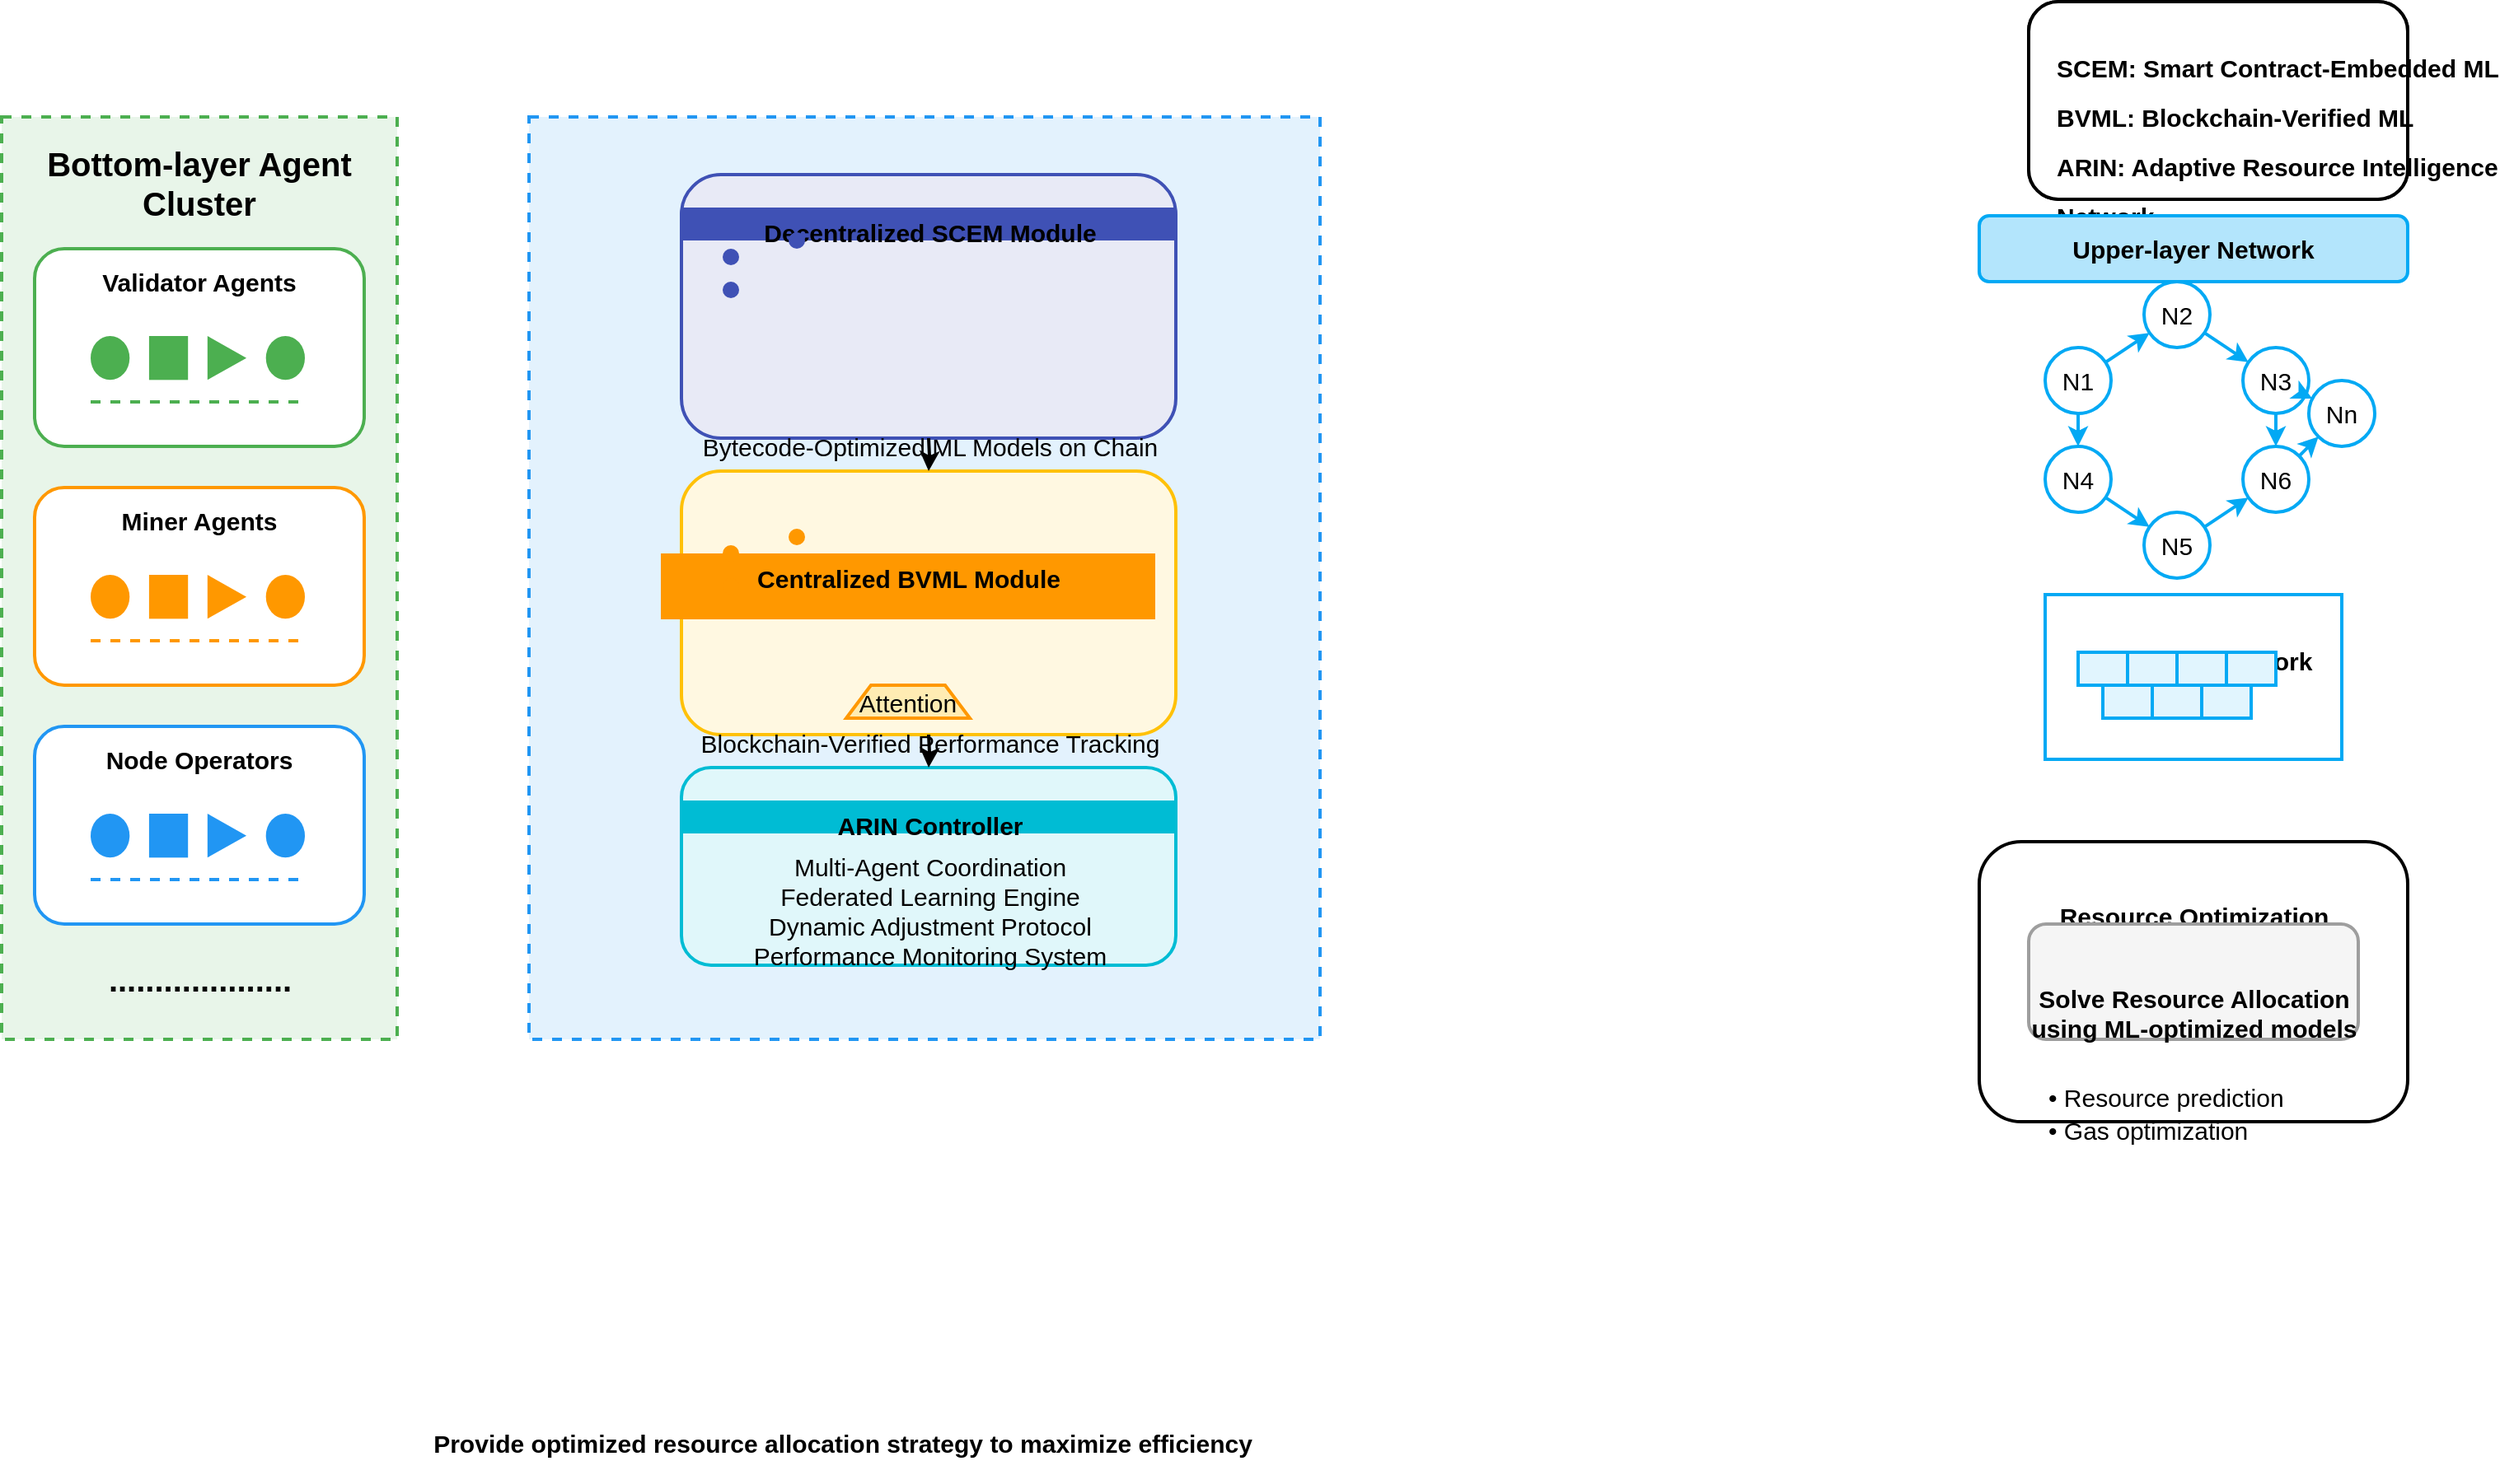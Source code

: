 <mxfile version="26.0.16">
  <diagram name="Page-1" id="3OytQac5HJwh2mRRplk6">
    <mxGraphModel dx="3054" dy="1180" grid="1" gridSize="10" guides="1" tooltips="1" connect="1" arrows="1" fold="1" page="1" pageScale="1" pageWidth="827" pageHeight="1169" math="0" shadow="0">
      <root>
        <mxCell id="0" />
        <mxCell id="1" parent="0" />
        <mxCell id="vWiq6X1iSuXR0RfbROmm-2" value="" style="rounded=1;whiteSpace=wrap;html=1;fillColor=white;strokeColor=black;strokeWidth=2;fontSize=15;" vertex="1" parent="1">
          <mxGeometry x="1230" y="50" width="230" height="120" as="geometry" />
        </mxCell>
        <mxCell id="vWiq6X1iSuXR0RfbROmm-3" value="SCEM: Smart Contract-Embedded ML" style="text;html=1;strokeColor=none;fillColor=none;align=left;verticalAlign=middle;whiteSpace=wrap;fontSize=15;fontStyle=1;strokeWidth=2;" vertex="1" parent="1">
          <mxGeometry x="1245" y="60" width="200" height="20" as="geometry" />
        </mxCell>
        <mxCell id="vWiq6X1iSuXR0RfbROmm-4" value="BVML: Blockchain-Verified ML" style="text;html=1;strokeColor=none;fillColor=none;align=left;verticalAlign=middle;whiteSpace=wrap;fontSize=15;fontStyle=1;strokeWidth=2;" vertex="1" parent="1">
          <mxGeometry x="1245" y="90" width="200" height="20" as="geometry" />
        </mxCell>
        <mxCell id="vWiq6X1iSuXR0RfbROmm-5" value="ARIN: Adaptive Resource Intelligence" style="text;html=1;strokeColor=none;fillColor=none;align=left;verticalAlign=middle;whiteSpace=wrap;fontSize=15;fontStyle=1;strokeWidth=2;" vertex="1" parent="1">
          <mxGeometry x="1245" y="120" width="200" height="20" as="geometry" />
        </mxCell>
        <mxCell id="vWiq6X1iSuXR0RfbROmm-6" value="Network" style="text;html=1;strokeColor=none;fillColor=none;align=left;verticalAlign=middle;whiteSpace=wrap;fontSize=15;fontStyle=1;strokeWidth=2;" vertex="1" parent="1">
          <mxGeometry x="1245" y="150" width="200" height="20" as="geometry" />
        </mxCell>
        <mxCell id="vWiq6X1iSuXR0RfbROmm-8" value="Bottom-layer Agent Cluster" style="text;html=1;strokeColor=none;fillColor=none;align=center;verticalAlign=middle;whiteSpace=wrap;fontSize=15;fontStyle=1;strokeWidth=2;" vertex="1" parent="1">
          <mxGeometry x="40" y="160" width="200" height="30" as="geometry" />
        </mxCell>
        <mxCell id="vWiq6X1iSuXR0RfbROmm-11" value="Upper-layer Network" style="text;html=1;strokeColor=none;fillColor=none;align=center;verticalAlign=middle;whiteSpace=wrap;fontSize=15;fontStyle=1;strokeWidth=2;" vertex="1" parent="1">
          <mxGeometry x="1200" y="190" width="260" height="30" as="geometry" />
        </mxCell>
        <mxCell id="vWiq6X1iSuXR0RfbROmm-12" value="" style="rounded=1;whiteSpace=wrap;fillColor=#ffffff;strokeColor=#000000;strokeWidth=2;fontSize=15;" vertex="1" parent="1">
          <mxGeometry x="1230" y="50" width="230" height="120" as="geometry" />
        </mxCell>
        <mxCell id="vWiq6X1iSuXR0RfbROmm-13" value="SCEM: Smart Contract-Embedded ML" style="text;html=1;align=left;fontStyle=1;fontSize=15;strokeWidth=2;" vertex="1" parent="1">
          <mxGeometry x="1245" y="75" width="200" height="20" as="geometry" />
        </mxCell>
        <mxCell id="vWiq6X1iSuXR0RfbROmm-14" value="BVML: Blockchain-Verified ML" style="text;html=1;align=left;fontStyle=1;fontSize=15;strokeWidth=2;" vertex="1" parent="1">
          <mxGeometry x="1245" y="105" width="200" height="20" as="geometry" />
        </mxCell>
        <mxCell id="vWiq6X1iSuXR0RfbROmm-15" value="ARIN: Adaptive Resource Intelligence" style="text;html=1;align=left;fontStyle=1;fontSize=15;strokeWidth=2;" vertex="1" parent="1">
          <mxGeometry x="1245" y="135" width="200" height="20" as="geometry" />
        </mxCell>
        <mxCell id="vWiq6X1iSuXR0RfbROmm-16" value="Network" style="text;html=1;align=left;fontStyle=1;fontSize=15;strokeWidth=2;" vertex="1" parent="1">
          <mxGeometry x="1245" y="165" width="200" height="20" as="geometry" />
        </mxCell>
        <mxCell id="vWiq6X1iSuXR0RfbROmm-20" value="Bottom-layer Agent Cluster" style="rounded=0;whiteSpace=wrap;fillColor=#e8f5e9;strokeColor=#4caf50;strokeWidth=2;dashed=1;fontSize=20;verticalAlign=top;spacingTop=10;fontStyle=1" vertex="1" parent="1">
          <mxGeometry y="120" width="240" height="560" as="geometry" />
        </mxCell>
        <mxCell id="vWiq6X1iSuXR0RfbROmm-43" value="&lt;font style=&quot;font-size: 20px;&quot;&gt;....................&lt;/font&gt;" style="text;html=1;align=center;fontStyle=1;fontSize=15;strokeWidth=2;" vertex="1" parent="1">
          <mxGeometry x="20" y="625" width="200" height="20" as="geometry" />
        </mxCell>
        <mxCell id="vWiq6X1iSuXR0RfbROmm-44" value="" style="rounded=0;whiteSpace=wrap;fillColor=#e3f2fd;strokeColor=#2196f3;strokeWidth=2;dashed=1;fontSize=15;" vertex="1" parent="1">
          <mxGeometry x="320" y="120" width="480" height="560" as="geometry" />
        </mxCell>
        <mxCell id="vWiq6X1iSuXR0RfbROmm-46" value="" style="rounded=1;whiteSpace=wrap;fillColor=#e8eaf6;strokeColor=#3f51b5;strokeWidth=2;fontSize=15;" vertex="1" parent="1">
          <mxGeometry x="412.5" y="155" width="300" height="160" as="geometry" />
        </mxCell>
        <mxCell id="vWiq6X1iSuXR0RfbROmm-47" value="Decentralized SCEM Module" style="text;html=1;align=center;fontStyle=1;fontSize=15;fillColor=#3f51b5;strokeWidth=2;" vertex="1" parent="1">
          <mxGeometry x="412.5" y="175" width="300" height="20" as="geometry" />
        </mxCell>
        <mxCell id="vWiq6X1iSuXR0RfbROmm-48" value="" style="ellipse;fillColor=#3f51b5;strokeColor=none;fontSize=15;strokeWidth=2;" vertex="1" parent="1">
          <mxGeometry x="437.5" y="200" width="10" height="10" as="geometry" />
        </mxCell>
        <mxCell id="vWiq6X1iSuXR0RfbROmm-49" value="" style="ellipse;fillColor=#3f51b5;strokeColor=none;fontSize=15;strokeWidth=2;" vertex="1" parent="1">
          <mxGeometry x="437.5" y="220" width="10" height="10" as="geometry" />
        </mxCell>
        <mxCell id="vWiq6X1iSuXR0RfbROmm-50" value="" style="ellipse;fillColor=#3f51b5;strokeColor=none;fontSize=15;strokeWidth=2;" vertex="1" parent="1">
          <mxGeometry x="477.5" y="190" width="10" height="10" as="geometry" />
        </mxCell>
        <mxCell id="vWiq6X1iSuXR0RfbROmm-51" value="Bytecode-Optimized ML Models on Chain" style="text;html=1;align=center;fontSize=15;strokeWidth=2;" vertex="1" parent="1">
          <mxGeometry x="412.5" y="305" width="300" height="20" as="geometry" />
        </mxCell>
        <mxCell id="vWiq6X1iSuXR0RfbROmm-52" value="" style="rounded=1;whiteSpace=wrap;fillColor=#fff8e1;strokeColor=#ffc107;strokeWidth=2;fontSize=15;" vertex="1" parent="1">
          <mxGeometry x="412.5" y="335" width="300" height="160" as="geometry" />
        </mxCell>
        <mxCell id="vWiq6X1iSuXR0RfbROmm-53" value="Centralized BVML Module" style="text;html=1;align=center;fontStyle=1;fontSize=15;fillColor=#ff9800;strokeWidth=2;" vertex="1" parent="1">
          <mxGeometry x="400" y="385" width="300" height="40" as="geometry" />
        </mxCell>
        <mxCell id="vWiq6X1iSuXR0RfbROmm-54" value="" style="ellipse;fillColor=#ff9800;strokeColor=none;fontSize=15;strokeWidth=2;" vertex="1" parent="1">
          <mxGeometry x="437.5" y="380" width="10" height="10" as="geometry" />
        </mxCell>
        <mxCell id="vWiq6X1iSuXR0RfbROmm-55" value="" style="ellipse;fillColor=#ff9800;strokeColor=none;fontSize=15;strokeWidth=2;" vertex="1" parent="1">
          <mxGeometry x="437.5" y="400" width="10" height="10" as="geometry" />
        </mxCell>
        <mxCell id="vWiq6X1iSuXR0RfbROmm-56" value="" style="ellipse;fillColor=#ff9800;strokeColor=none;fontSize=15;strokeWidth=2;" vertex="1" parent="1">
          <mxGeometry x="477.5" y="370" width="10" height="10" as="geometry" />
        </mxCell>
        <mxCell id="vWiq6X1iSuXR0RfbROmm-57" value="Attention" style="shape=trapezoid;fillColor=#ffecb3;strokeColor=#ff9800;strokeWidth=2;fontSize=15;" vertex="1" parent="1">
          <mxGeometry x="512.5" y="465" width="75" height="20" as="geometry" />
        </mxCell>
        <mxCell id="vWiq6X1iSuXR0RfbROmm-58" value="Blockchain-Verified Performance Tracking" style="text;html=1;align=center;fontSize=15;strokeWidth=2;" vertex="1" parent="1">
          <mxGeometry x="412.5" y="485" width="300" height="20" as="geometry" />
        </mxCell>
        <mxCell id="vWiq6X1iSuXR0RfbROmm-59" value="" style="rounded=1;whiteSpace=wrap;fillColor=#e0f7fa;strokeColor=#00bcd4;strokeWidth=2;fontSize=15;" vertex="1" parent="1">
          <mxGeometry x="412.5" y="515" width="300" height="120" as="geometry" />
        </mxCell>
        <mxCell id="vWiq6X1iSuXR0RfbROmm-60" value="ARIN Controller" style="text;html=1;align=center;fontStyle=1;fontSize=15;fillColor=#00bcd4;strokeWidth=2;" vertex="1" parent="1">
          <mxGeometry x="412.5" y="535" width="300" height="20" as="geometry" />
        </mxCell>
        <mxCell id="vWiq6X1iSuXR0RfbROmm-61" value="Multi-Agent Coordination&lt;br&gt;Federated Learning Engine&lt;br&gt;Dynamic Adjustment Protocol&lt;br&gt;Performance Monitoring System" style="text;html=1;align=center;fontSize=15;strokeWidth=2;" vertex="1" parent="1">
          <mxGeometry x="412.5" y="560" width="300" height="60" as="geometry" />
        </mxCell>
        <mxCell id="vWiq6X1iSuXR0RfbROmm-62" value="Upper-layer Network" style="rounded=1;whiteSpace=wrap;fillColor=#b3e5fc;strokeColor=#03a9f4;strokeWidth=2;fontStyle=1;fontSize=15;align=center" vertex="1" parent="1">
          <mxGeometry x="1200" y="180" width="260" height="40" as="geometry" />
        </mxCell>
        <mxCell id="vWiq6X1iSuXR0RfbROmm-63" value="N1" style="ellipse;whiteSpace=wrap;fillColor=#ffffff;strokeColor=#03a9f4;strokeWidth=2;fontSize=15;" vertex="1" parent="1">
          <mxGeometry x="1240" y="260" width="40" height="40" as="geometry" />
        </mxCell>
        <mxCell id="vWiq6X1iSuXR0RfbROmm-64" value="N2" style="ellipse;whiteSpace=wrap;fillColor=#ffffff;strokeColor=#03a9f4;strokeWidth=2;fontSize=15;" vertex="1" parent="1">
          <mxGeometry x="1300" y="220" width="40" height="40" as="geometry" />
        </mxCell>
        <mxCell id="vWiq6X1iSuXR0RfbROmm-65" value="N3" style="ellipse;whiteSpace=wrap;fillColor=#ffffff;strokeColor=#03a9f4;strokeWidth=2;fontSize=15;" vertex="1" parent="1">
          <mxGeometry x="1360" y="260" width="40" height="40" as="geometry" />
        </mxCell>
        <mxCell id="vWiq6X1iSuXR0RfbROmm-66" value="N4" style="ellipse;whiteSpace=wrap;fillColor=#ffffff;strokeColor=#03a9f4;strokeWidth=2;fontSize=15;" vertex="1" parent="1">
          <mxGeometry x="1240" y="320" width="40" height="40" as="geometry" />
        </mxCell>
        <mxCell id="vWiq6X1iSuXR0RfbROmm-67" value="N5" style="ellipse;whiteSpace=wrap;fillColor=#ffffff;strokeColor=#03a9f4;strokeWidth=2;fontSize=15;" vertex="1" parent="1">
          <mxGeometry x="1300" y="360" width="40" height="40" as="geometry" />
        </mxCell>
        <mxCell id="vWiq6X1iSuXR0RfbROmm-68" value="N6" style="ellipse;whiteSpace=wrap;fillColor=#ffffff;strokeColor=#03a9f4;strokeWidth=2;fontSize=15;" vertex="1" parent="1">
          <mxGeometry x="1360" y="320" width="40" height="40" as="geometry" />
        </mxCell>
        <mxCell id="vWiq6X1iSuXR0RfbROmm-69" value="Nn" style="ellipse;whiteSpace=wrap;fillColor=#ffffff;strokeColor=#03a9f4;strokeWidth=2;fontSize=15;" vertex="1" parent="1">
          <mxGeometry x="1400" y="280" width="40" height="40" as="geometry" />
        </mxCell>
        <mxCell id="vWiq6X1iSuXR0RfbROmm-70" value="" style="strokeColor=#03a9f4;strokeWidth=2;fontSize=15;" edge="1" parent="1" source="vWiq6X1iSuXR0RfbROmm-63" target="vWiq6X1iSuXR0RfbROmm-64">
          <mxGeometry relative="1" as="geometry" />
        </mxCell>
        <mxCell id="vWiq6X1iSuXR0RfbROmm-71" value="" style="strokeColor=#03a9f4;strokeWidth=2;fontSize=15;" edge="1" parent="1" source="vWiq6X1iSuXR0RfbROmm-64" target="vWiq6X1iSuXR0RfbROmm-65">
          <mxGeometry relative="1" as="geometry" />
        </mxCell>
        <mxCell id="vWiq6X1iSuXR0RfbROmm-72" value="" style="strokeColor=#03a9f4;strokeWidth=2;fontSize=15;" edge="1" parent="1" source="vWiq6X1iSuXR0RfbROmm-63" target="vWiq6X1iSuXR0RfbROmm-66">
          <mxGeometry relative="1" as="geometry" />
        </mxCell>
        <mxCell id="vWiq6X1iSuXR0RfbROmm-73" value="" style="strokeColor=#03a9f4;strokeWidth=2;fontSize=15;" edge="1" parent="1" source="vWiq6X1iSuXR0RfbROmm-66" target="vWiq6X1iSuXR0RfbROmm-67">
          <mxGeometry relative="1" as="geometry" />
        </mxCell>
        <mxCell id="vWiq6X1iSuXR0RfbROmm-74" value="" style="strokeColor=#03a9f4;strokeWidth=2;fontSize=15;" edge="1" parent="1" source="vWiq6X1iSuXR0RfbROmm-67" target="vWiq6X1iSuXR0RfbROmm-68">
          <mxGeometry relative="1" as="geometry" />
        </mxCell>
        <mxCell id="vWiq6X1iSuXR0RfbROmm-75" value="" style="strokeColor=#03a9f4;strokeWidth=2;fontSize=15;" edge="1" parent="1" source="vWiq6X1iSuXR0RfbROmm-65" target="vWiq6X1iSuXR0RfbROmm-68">
          <mxGeometry relative="1" as="geometry" />
        </mxCell>
        <mxCell id="vWiq6X1iSuXR0RfbROmm-76" value="" style="strokeColor=#03a9f4;strokeWidth=2;fontSize=15;" edge="1" parent="1" source="vWiq6X1iSuXR0RfbROmm-65" target="vWiq6X1iSuXR0RfbROmm-69">
          <mxGeometry relative="1" as="geometry" />
        </mxCell>
        <mxCell id="vWiq6X1iSuXR0RfbROmm-77" value="" style="strokeColor=#03a9f4;strokeWidth=2;fontSize=15;" edge="1" parent="1" source="vWiq6X1iSuXR0RfbROmm-68" target="vWiq6X1iSuXR0RfbROmm-69">
          <mxGeometry relative="1" as="geometry" />
        </mxCell>
        <mxCell id="vWiq6X1iSuXR0RfbROmm-78" value="" style="whiteSpace=wrap;fillColor=#ffffff;strokeColor=#03a9f4;strokeWidth=2;fontSize=15;" vertex="1" parent="1">
          <mxGeometry x="1240" y="410" width="180" height="100" as="geometry" />
        </mxCell>
        <mxCell id="vWiq6X1iSuXR0RfbROmm-79" value="Blockchain Network" style="text;html=1;align=center;fontStyle=1;fontSize=15;strokeWidth=2;" vertex="1" parent="1">
          <mxGeometry x="1240" y="435" width="180" height="20" as="geometry" />
        </mxCell>
        <mxCell id="vWiq6X1iSuXR0RfbROmm-80" value="" style="fillColor=#e1f5fe;strokeColor=#03a9f4;strokeWidth=2;fontSize=15;" vertex="1" parent="1">
          <mxGeometry x="1260" y="445" width="30" height="20" as="geometry" />
        </mxCell>
        <mxCell id="vWiq6X1iSuXR0RfbROmm-81" value="" style="fillColor=#e1f5fe;strokeColor=#03a9f4;strokeWidth=2;fontSize=15;" vertex="1" parent="1">
          <mxGeometry x="1290" y="445" width="30" height="20" as="geometry" />
        </mxCell>
        <mxCell id="vWiq6X1iSuXR0RfbROmm-82" value="" style="fillColor=#e1f5fe;strokeColor=#03a9f4;strokeWidth=2;fontSize=15;" vertex="1" parent="1">
          <mxGeometry x="1320" y="445" width="30" height="20" as="geometry" />
        </mxCell>
        <mxCell id="vWiq6X1iSuXR0RfbROmm-83" value="" style="fillColor=#e1f5fe;strokeColor=#03a9f4;strokeWidth=2;fontSize=15;" vertex="1" parent="1">
          <mxGeometry x="1350" y="445" width="30" height="20" as="geometry" />
        </mxCell>
        <mxCell id="vWiq6X1iSuXR0RfbROmm-84" value="" style="fillColor=#e1f5fe;strokeColor=#03a9f4;strokeWidth=2;fontSize=15;" vertex="1" parent="1">
          <mxGeometry x="1275" y="465" width="30" height="20" as="geometry" />
        </mxCell>
        <mxCell id="vWiq6X1iSuXR0RfbROmm-85" value="" style="fillColor=#e1f5fe;strokeColor=#03a9f4;strokeWidth=2;fontSize=15;" vertex="1" parent="1">
          <mxGeometry x="1305" y="465" width="30" height="20" as="geometry" />
        </mxCell>
        <mxCell id="vWiq6X1iSuXR0RfbROmm-86" value="" style="fillColor=#e1f5fe;strokeColor=#03a9f4;strokeWidth=2;fontSize=15;" vertex="1" parent="1">
          <mxGeometry x="1335" y="465" width="30" height="20" as="geometry" />
        </mxCell>
        <mxCell id="vWiq6X1iSuXR0RfbROmm-87" value="" style="rounded=1;whiteSpace=wrap;fillColor=#ffffff;strokeColor=#000000;strokeWidth=2;fontSize=15;" vertex="1" parent="1">
          <mxGeometry x="1200" y="560" width="260" height="170" as="geometry" />
        </mxCell>
        <mxCell id="vWiq6X1iSuXR0RfbROmm-88" value="Resource Optimization" style="text;html=1;align=center;fontStyle=1;fontSize=15;strokeWidth=2;" vertex="1" parent="1">
          <mxGeometry x="1200" y="590" width="260" height="20" as="geometry" />
        </mxCell>
        <mxCell id="vWiq6X1iSuXR0RfbROmm-89" value="" style="rounded=1;whiteSpace=wrap;fillColor=#f5f5f5;strokeColor=#9e9e9e;strokeWidth=2;fontSize=15;" vertex="1" parent="1">
          <mxGeometry x="1230" y="610" width="200" height="70" as="geometry" />
        </mxCell>
        <mxCell id="vWiq6X1iSuXR0RfbROmm-90" value="Solve Resource Allocation&lt;br&gt;using ML-optimized models" style="text;html=1;align=center;fontStyle=1;fontSize=15;strokeWidth=2;" vertex="1" parent="1">
          <mxGeometry x="1230" y="640" width="200" height="30" as="geometry" />
        </mxCell>
        <mxCell id="vWiq6X1iSuXR0RfbROmm-91" value="• Resource prediction" style="text;html=1;align=left;fontSize=15;strokeWidth=2;" vertex="1" parent="1">
          <mxGeometry x="1240" y="700" width="200" height="20" as="geometry" />
        </mxCell>
        <mxCell id="vWiq6X1iSuXR0RfbROmm-92" value="• Gas optimization" style="text;html=1;align=left;fontSize=15;strokeWidth=2;" vertex="1" parent="1">
          <mxGeometry x="1240" y="720" width="200" height="20" as="geometry" />
        </mxCell>
        <mxCell id="vWiq6X1iSuXR0RfbROmm-100" value="Provide optimized resource allocation strategy to maximize efficiency" style="text;html=1;align=center;fontStyle=1;fontSize=15;strokeWidth=2;" vertex="1" parent="1">
          <mxGeometry x="250" y="910" width="520" height="20" as="geometry" />
        </mxCell>
        <mxCell id="vWiq6X1iSuXR0RfbROmm-101" value="" style="edgeStyle=orthogonalEdgeStyle;endArrow=classic;strokeWidth=2;fontSize=15;" edge="1" parent="1">
          <mxGeometry x="580" y="360" height="20" as="geometry">
            <mxPoint x="562.5" y="315" as="sourcePoint" />
            <mxPoint x="562.5" y="335" as="targetPoint" />
          </mxGeometry>
        </mxCell>
        <mxCell id="vWiq6X1iSuXR0RfbROmm-102" value="" style="edgeStyle=orthogonalEdgeStyle;endArrow=classic;strokeWidth=2;fontSize=15;" edge="1" parent="1">
          <mxGeometry x="580" y="540" height="20" as="geometry">
            <mxPoint x="562.5" y="495" as="sourcePoint" />
            <mxPoint x="562.5" y="515" as="targetPoint" />
          </mxGeometry>
        </mxCell>
        <mxCell id="vWiq6X1iSuXR0RfbROmm-127" value="" style="group" vertex="1" connectable="0" parent="1">
          <mxGeometry x="20" y="200" width="200" height="120" as="geometry" />
        </mxCell>
        <mxCell id="vWiq6X1iSuXR0RfbROmm-22" value="Validator Agents" style="rounded=1;whiteSpace=wrap;fillColor=#ffffff;strokeColor=#4caf50;strokeWidth=2;fontSize=15;verticalAlign=top;fontStyle=1;spacingTop=5;" vertex="1" parent="vWiq6X1iSuXR0RfbROmm-127">
          <mxGeometry width="200" height="120" as="geometry" />
        </mxCell>
        <mxCell id="vWiq6X1iSuXR0RfbROmm-106" value="" style="group;fontStyle=1;fontSize=15;" vertex="1" connectable="0" parent="vWiq6X1iSuXR0RfbROmm-127">
          <mxGeometry x="34" y="53" width="130" height="40" as="geometry" />
        </mxCell>
        <mxCell id="vWiq6X1iSuXR0RfbROmm-24" value="" style="ellipse;fillColor=#4caf50;strokeColor=none;fontSize=15;strokeWidth=2;fontStyle=1" vertex="1" parent="vWiq6X1iSuXR0RfbROmm-106">
          <mxGeometry width="23.636" height="26.667" as="geometry" />
        </mxCell>
        <mxCell id="vWiq6X1iSuXR0RfbROmm-25" value="" style="fillColor=#4caf50;strokeColor=none;fontSize=15;strokeWidth=2;fontStyle=1" vertex="1" parent="vWiq6X1iSuXR0RfbROmm-106">
          <mxGeometry x="35.455" width="23.636" height="26.667" as="geometry" />
        </mxCell>
        <mxCell id="vWiq6X1iSuXR0RfbROmm-26" value="" style="shape=triangle;fillColor=#4caf50;strokeColor=none;fontSize=15;strokeWidth=2;fontStyle=1" vertex="1" parent="vWiq6X1iSuXR0RfbROmm-106">
          <mxGeometry x="70.909" width="23.636" height="26.667" as="geometry" />
        </mxCell>
        <mxCell id="vWiq6X1iSuXR0RfbROmm-27" value="" style="ellipse;fillColor=#4caf50;strokeColor=none;fontSize=15;strokeWidth=2;fontStyle=1" vertex="1" parent="vWiq6X1iSuXR0RfbROmm-106">
          <mxGeometry x="106.364" width="23.636" height="26.667" as="geometry" />
        </mxCell>
        <mxCell id="vWiq6X1iSuXR0RfbROmm-28" value="" style="strokeColor=#4caf50;strokeWidth=2;dashed=1;fontSize=15;endArrow=none;startFill=0;fontStyle=1" edge="1" parent="vWiq6X1iSuXR0RfbROmm-106">
          <mxGeometry x="192.727" y="400" width="130" as="geometry">
            <mxPoint y="40" as="sourcePoint" />
            <mxPoint x="130" y="40" as="targetPoint" />
          </mxGeometry>
        </mxCell>
        <mxCell id="vWiq6X1iSuXR0RfbROmm-128" value="" style="group" vertex="1" connectable="0" parent="1">
          <mxGeometry x="20" y="345" width="200" height="120" as="geometry" />
        </mxCell>
        <mxCell id="vWiq6X1iSuXR0RfbROmm-110" value="Miner Agents" style="rounded=1;whiteSpace=wrap;fillColor=#ffffff;strokeColor=#FF9800;strokeWidth=2;fontSize=15;verticalAlign=top;fontStyle=1;spacingTop=5;" vertex="1" parent="vWiq6X1iSuXR0RfbROmm-128">
          <mxGeometry width="200" height="120" as="geometry" />
        </mxCell>
        <mxCell id="vWiq6X1iSuXR0RfbROmm-111" value="" style="group;fontStyle=1;fontSize=15;" vertex="1" connectable="0" parent="vWiq6X1iSuXR0RfbROmm-128">
          <mxGeometry x="34" y="53" width="130" height="40" as="geometry" />
        </mxCell>
        <mxCell id="vWiq6X1iSuXR0RfbROmm-112" value="" style="ellipse;fillColor=light-dark(#ff9800, #328736);strokeColor=none;fontSize=15;strokeWidth=2;fontStyle=1" vertex="1" parent="vWiq6X1iSuXR0RfbROmm-111">
          <mxGeometry width="23.636" height="26.667" as="geometry" />
        </mxCell>
        <mxCell id="vWiq6X1iSuXR0RfbROmm-113" value="" style="fillColor=#FF9800;strokeColor=none;fontSize=15;strokeWidth=2;fontStyle=1" vertex="1" parent="vWiq6X1iSuXR0RfbROmm-111">
          <mxGeometry x="35.455" width="23.636" height="26.667" as="geometry" />
        </mxCell>
        <mxCell id="vWiq6X1iSuXR0RfbROmm-114" value="" style="shape=triangle;fillColor=#FF9800;strokeColor=none;fontSize=15;strokeWidth=2;fontStyle=1" vertex="1" parent="vWiq6X1iSuXR0RfbROmm-111">
          <mxGeometry x="70.909" width="23.636" height="26.667" as="geometry" />
        </mxCell>
        <mxCell id="vWiq6X1iSuXR0RfbROmm-115" value="" style="ellipse;fillColor=#FF9800;strokeColor=none;fontSize=15;strokeWidth=2;fontStyle=1" vertex="1" parent="vWiq6X1iSuXR0RfbROmm-111">
          <mxGeometry x="106.364" width="23.636" height="26.667" as="geometry" />
        </mxCell>
        <mxCell id="vWiq6X1iSuXR0RfbROmm-116" value="" style="strokeColor=#FF9800;strokeWidth=2;dashed=1;fontSize=15;endArrow=none;startFill=0;fontStyle=1" edge="1" parent="vWiq6X1iSuXR0RfbROmm-111">
          <mxGeometry x="192.727" y="400" width="130" as="geometry">
            <mxPoint y="40" as="sourcePoint" />
            <mxPoint x="130" y="40" as="targetPoint" />
          </mxGeometry>
        </mxCell>
        <mxCell id="vWiq6X1iSuXR0RfbROmm-129" value="" style="group" vertex="1" connectable="0" parent="1">
          <mxGeometry x="20" y="490" width="200" height="120" as="geometry" />
        </mxCell>
        <mxCell id="vWiq6X1iSuXR0RfbROmm-118" value="Node Operators" style="rounded=1;whiteSpace=wrap;fillColor=#ffffff;strokeColor=#2196F3;strokeWidth=2;fontSize=15;verticalAlign=top;fontStyle=1;spacingTop=5;" vertex="1" parent="vWiq6X1iSuXR0RfbROmm-129">
          <mxGeometry width="200" height="120" as="geometry" />
        </mxCell>
        <mxCell id="vWiq6X1iSuXR0RfbROmm-119" value="" style="group;fontStyle=1;fontSize=15;" vertex="1" connectable="0" parent="vWiq6X1iSuXR0RfbROmm-129">
          <mxGeometry x="34" y="53" width="130" height="40" as="geometry" />
        </mxCell>
        <mxCell id="vWiq6X1iSuXR0RfbROmm-120" value="" style="ellipse;fillColor=light-dark(#2196f3, #328736);strokeColor=none;fontSize=15;strokeWidth=2;fontStyle=1" vertex="1" parent="vWiq6X1iSuXR0RfbROmm-119">
          <mxGeometry width="23.636" height="26.667" as="geometry" />
        </mxCell>
        <mxCell id="vWiq6X1iSuXR0RfbROmm-121" value="" style="fillColor=light-dark(#2196f3, #af5700);strokeColor=none;fontSize=15;strokeWidth=2;fontStyle=1" vertex="1" parent="vWiq6X1iSuXR0RfbROmm-119">
          <mxGeometry x="35.455" width="23.636" height="26.667" as="geometry" />
        </mxCell>
        <mxCell id="vWiq6X1iSuXR0RfbROmm-122" value="" style="shape=triangle;fillColor=#2196F3;strokeColor=none;fontSize=15;strokeWidth=2;fontStyle=1" vertex="1" parent="vWiq6X1iSuXR0RfbROmm-119">
          <mxGeometry x="70.909" width="23.636" height="26.667" as="geometry" />
        </mxCell>
        <mxCell id="vWiq6X1iSuXR0RfbROmm-123" value="" style="ellipse;fillColor=#2196F3;strokeColor=none;fontSize=15;strokeWidth=2;fontStyle=1" vertex="1" parent="vWiq6X1iSuXR0RfbROmm-119">
          <mxGeometry x="106.364" width="23.636" height="26.667" as="geometry" />
        </mxCell>
        <mxCell id="vWiq6X1iSuXR0RfbROmm-124" value="" style="strokeColor=#2196F3;strokeWidth=2;dashed=1;fontSize=15;endArrow=none;startFill=0;fontStyle=1" edge="1" parent="vWiq6X1iSuXR0RfbROmm-119">
          <mxGeometry x="192.727" y="400" width="130" as="geometry">
            <mxPoint y="40" as="sourcePoint" />
            <mxPoint x="130" y="40" as="targetPoint" />
          </mxGeometry>
        </mxCell>
      </root>
    </mxGraphModel>
  </diagram>
</mxfile>
